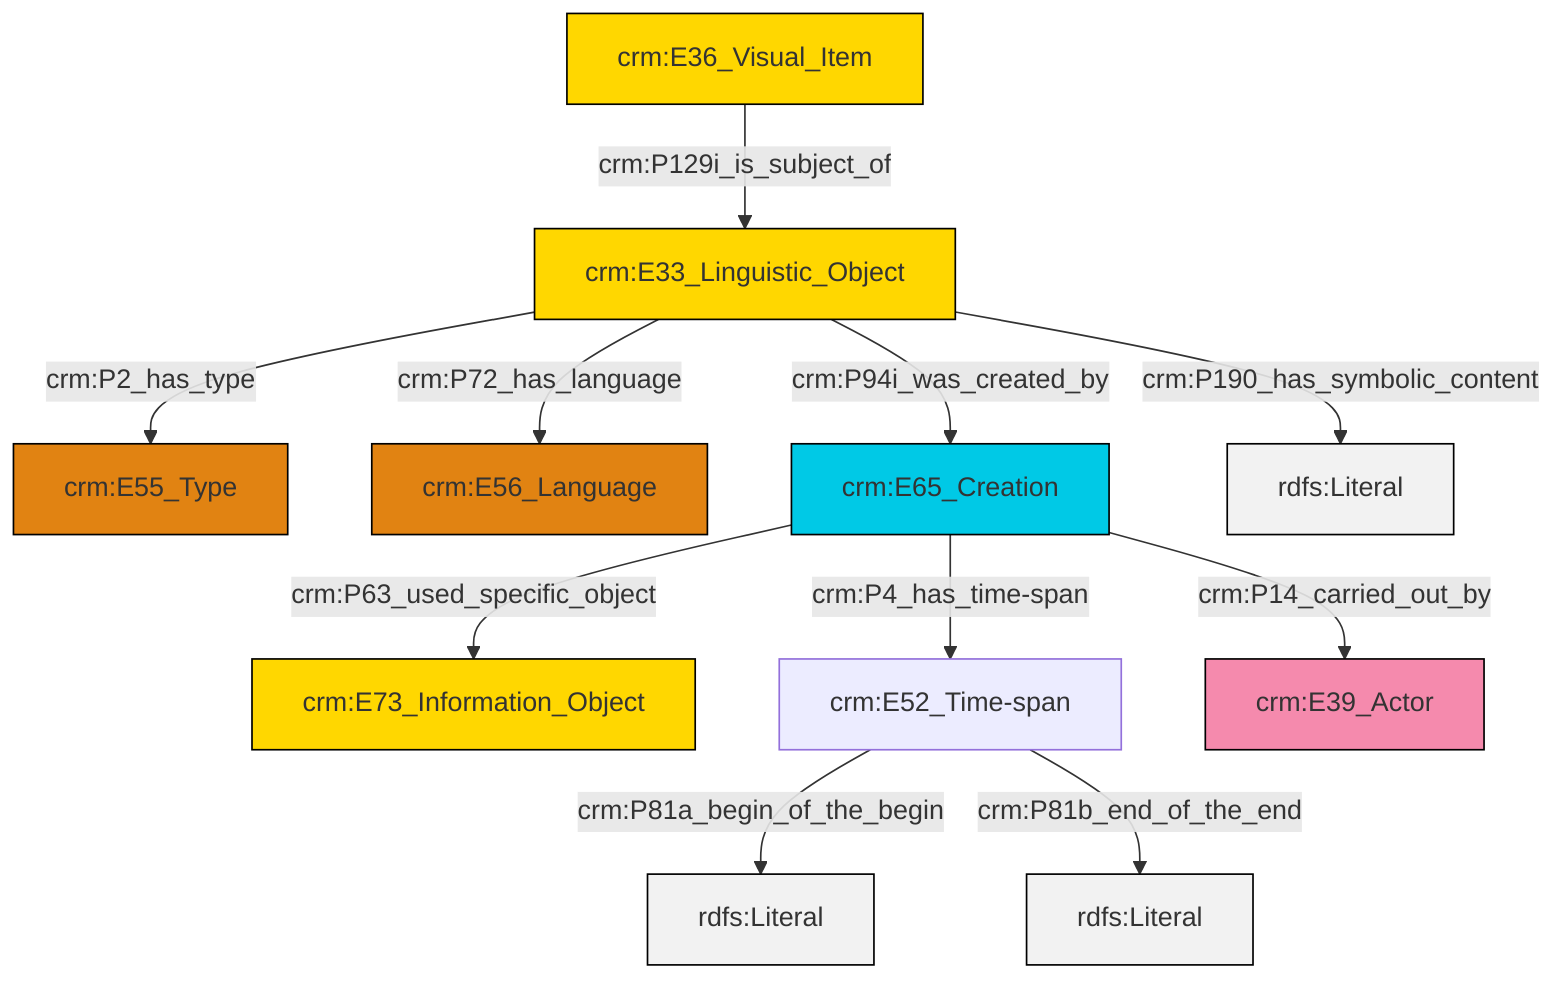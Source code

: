 graph TD
classDef Literal fill:#f2f2f2,stroke:#000000;
classDef CRM_Entity fill:#FFFFFF,stroke:#000000;
classDef Temporal_Entity fill:#00C9E6, stroke:#000000;
classDef Type fill:#E18312, stroke:#000000;
classDef Time-Span fill:#2C9C91, stroke:#000000;
classDef Appellation fill:#FFEB7F, stroke:#000000;
classDef Place fill:#008836, stroke:#000000;
classDef Persistent_Item fill:#B266B2, stroke:#000000;
classDef Conceptual_Object fill:#FFD700, stroke:#000000;
classDef Physical_Thing fill:#D2B48C, stroke:#000000;
classDef Actor fill:#f58aad, stroke:#000000;
classDef PC_Classes fill:#4ce600, stroke:#000000;
classDef Multi fill:#cccccc,stroke:#000000;

4["crm:E33_Linguistic_Object"]:::Conceptual_Object -->|crm:P72_has_language| 8["crm:E56_Language"]:::Type
9["crm:E65_Creation"]:::Temporal_Entity -->|crm:P4_has_time-span| 10["crm:E52_Time-span"]:::Default
2["crm:E36_Visual_Item"]:::Conceptual_Object -->|crm:P129i_is_subject_of| 4["crm:E33_Linguistic_Object"]:::Conceptual_Object
9["crm:E65_Creation"]:::Temporal_Entity -->|crm:P14_carried_out_by| 11["crm:E39_Actor"]:::Actor
4["crm:E33_Linguistic_Object"]:::Conceptual_Object -->|crm:P94i_was_created_by| 9["crm:E65_Creation"]:::Temporal_Entity
4["crm:E33_Linguistic_Object"]:::Conceptual_Object -->|crm:P2_has_type| 0["crm:E55_Type"]:::Type
9["crm:E65_Creation"]:::Temporal_Entity -->|crm:P63_used_specific_object| 6["crm:E73_Information_Object"]:::Conceptual_Object
4["crm:E33_Linguistic_Object"]:::Conceptual_Object -->|crm:P190_has_symbolic_content| 16[rdfs:Literal]:::Literal
10["crm:E52_Time-span"]:::Default -->|crm:P81a_begin_of_the_begin| 17[rdfs:Literal]:::Literal
10["crm:E52_Time-span"]:::Default -->|crm:P81b_end_of_the_end| 18[rdfs:Literal]:::Literal